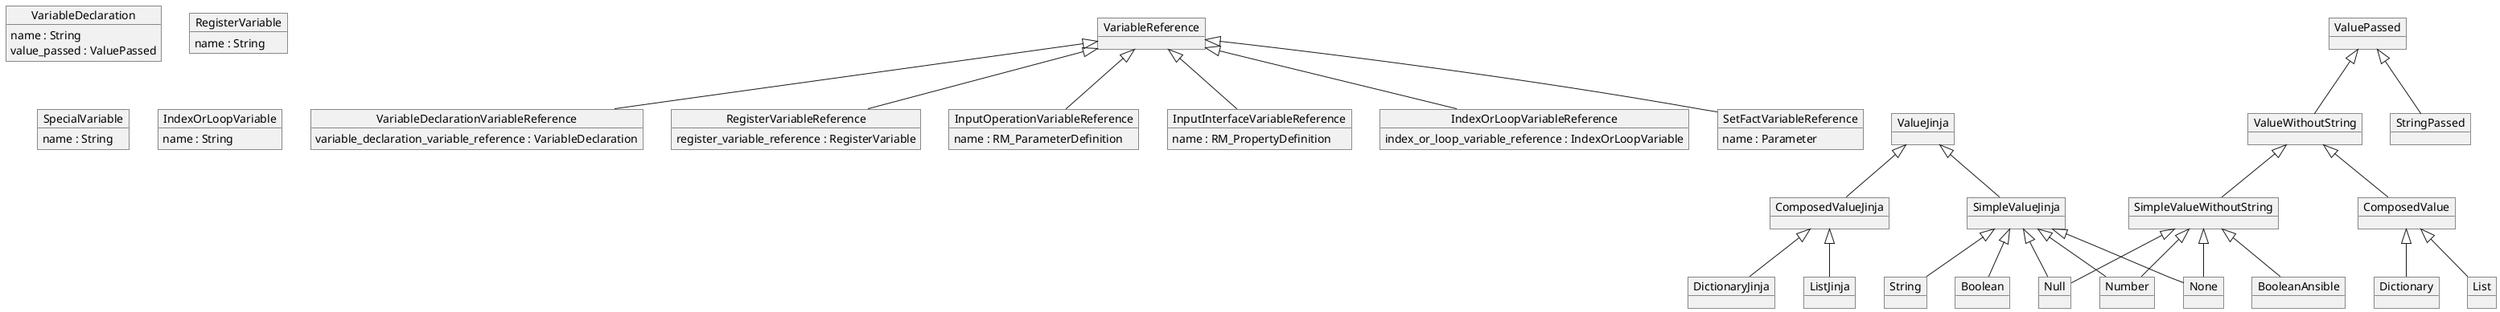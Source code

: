 @startuml
object VariableReference

object VariableDeclarationVariableReference {
  variable_declaration_variable_reference : VariableDeclaration
}
object RegisterVariableReference {
  register_variable_reference : RegisterVariable
}
object InputOperationVariableReference {
  name : RM_ParameterDefinition
}
object InputInterfaceVariableReference {
  name : RM_PropertyDefinition
}
object IndexOrLoopVariableReference {
  index_or_loop_variable_reference : IndexOrLoopVariable
}
object SetFactVariableReference {
  name : Parameter
}


VariableReference <|-- VariableDeclarationVariableReference
VariableReference <|-- RegisterVariableReference
VariableReference <|-- InputOperationVariableReference
VariableReference <|-- InputInterfaceVariableReference
VariableReference <|-- IndexOrLoopVariableReference
VariableReference <|-- SetFactVariableReference

object VariableDeclaration {
  name : String
  value_passed : ValuePassed
}

object RegisterVariable {
  name : String
}

object SpecialVariable {
  name : String
}

object IndexOrLoopVariable{
  name : String
}

object String

object ValueJinja
object ValuePassed

object Dictionary
object List
object SimpleValueWithoutString
object Boolean
object BooleanAnsible
object Null
object Number
object None

object ComposedValue

ComposedValue <|-- Dictionary
ComposedValue <|-- List

object ComposedValueJinja
object DictionaryJinja
object ListJinja

ComposedValueJinja <|-- DictionaryJinja
ComposedValueJinja <|-- ListJinja

object SimpleValueJinja

ValueJinja <|-- ComposedValueJinja
ValueJinja <|-- SimpleValueJinja

SimpleValueJinja <|-- String
SimpleValueJinja <|-- Boolean
SimpleValueJinja <|-- Null
SimpleValueJinja <|-- Number
SimpleValueJinja <|-- None

object ValueWithoutString

ValueWithoutString <|-- ComposedValue
ValueWithoutString <|-- SimpleValueWithoutString

SimpleValueWithoutString <|-- BooleanAnsible
SimpleValueWithoutString <|-- Null
SimpleValueWithoutString <|-- Number
SimpleValueWithoutString <|-- None

object StringPassed

ValuePassed <|-- StringPassed
ValuePassed <|-- ValueWithoutString
@enduml